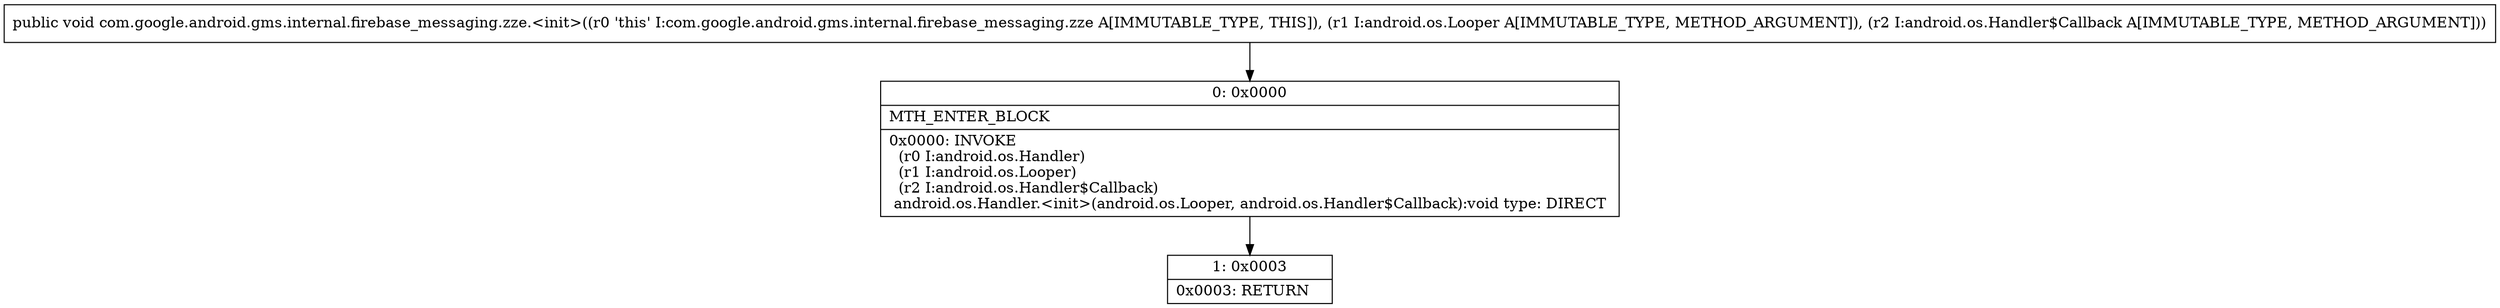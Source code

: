 digraph "CFG forcom.google.android.gms.internal.firebase_messaging.zze.\<init\>(Landroid\/os\/Looper;Landroid\/os\/Handler$Callback;)V" {
Node_0 [shape=record,label="{0\:\ 0x0000|MTH_ENTER_BLOCK\l|0x0000: INVOKE  \l  (r0 I:android.os.Handler)\l  (r1 I:android.os.Looper)\l  (r2 I:android.os.Handler$Callback)\l android.os.Handler.\<init\>(android.os.Looper, android.os.Handler$Callback):void type: DIRECT \l}"];
Node_1 [shape=record,label="{1\:\ 0x0003|0x0003: RETURN   \l}"];
MethodNode[shape=record,label="{public void com.google.android.gms.internal.firebase_messaging.zze.\<init\>((r0 'this' I:com.google.android.gms.internal.firebase_messaging.zze A[IMMUTABLE_TYPE, THIS]), (r1 I:android.os.Looper A[IMMUTABLE_TYPE, METHOD_ARGUMENT]), (r2 I:android.os.Handler$Callback A[IMMUTABLE_TYPE, METHOD_ARGUMENT])) }"];
MethodNode -> Node_0;
Node_0 -> Node_1;
}

